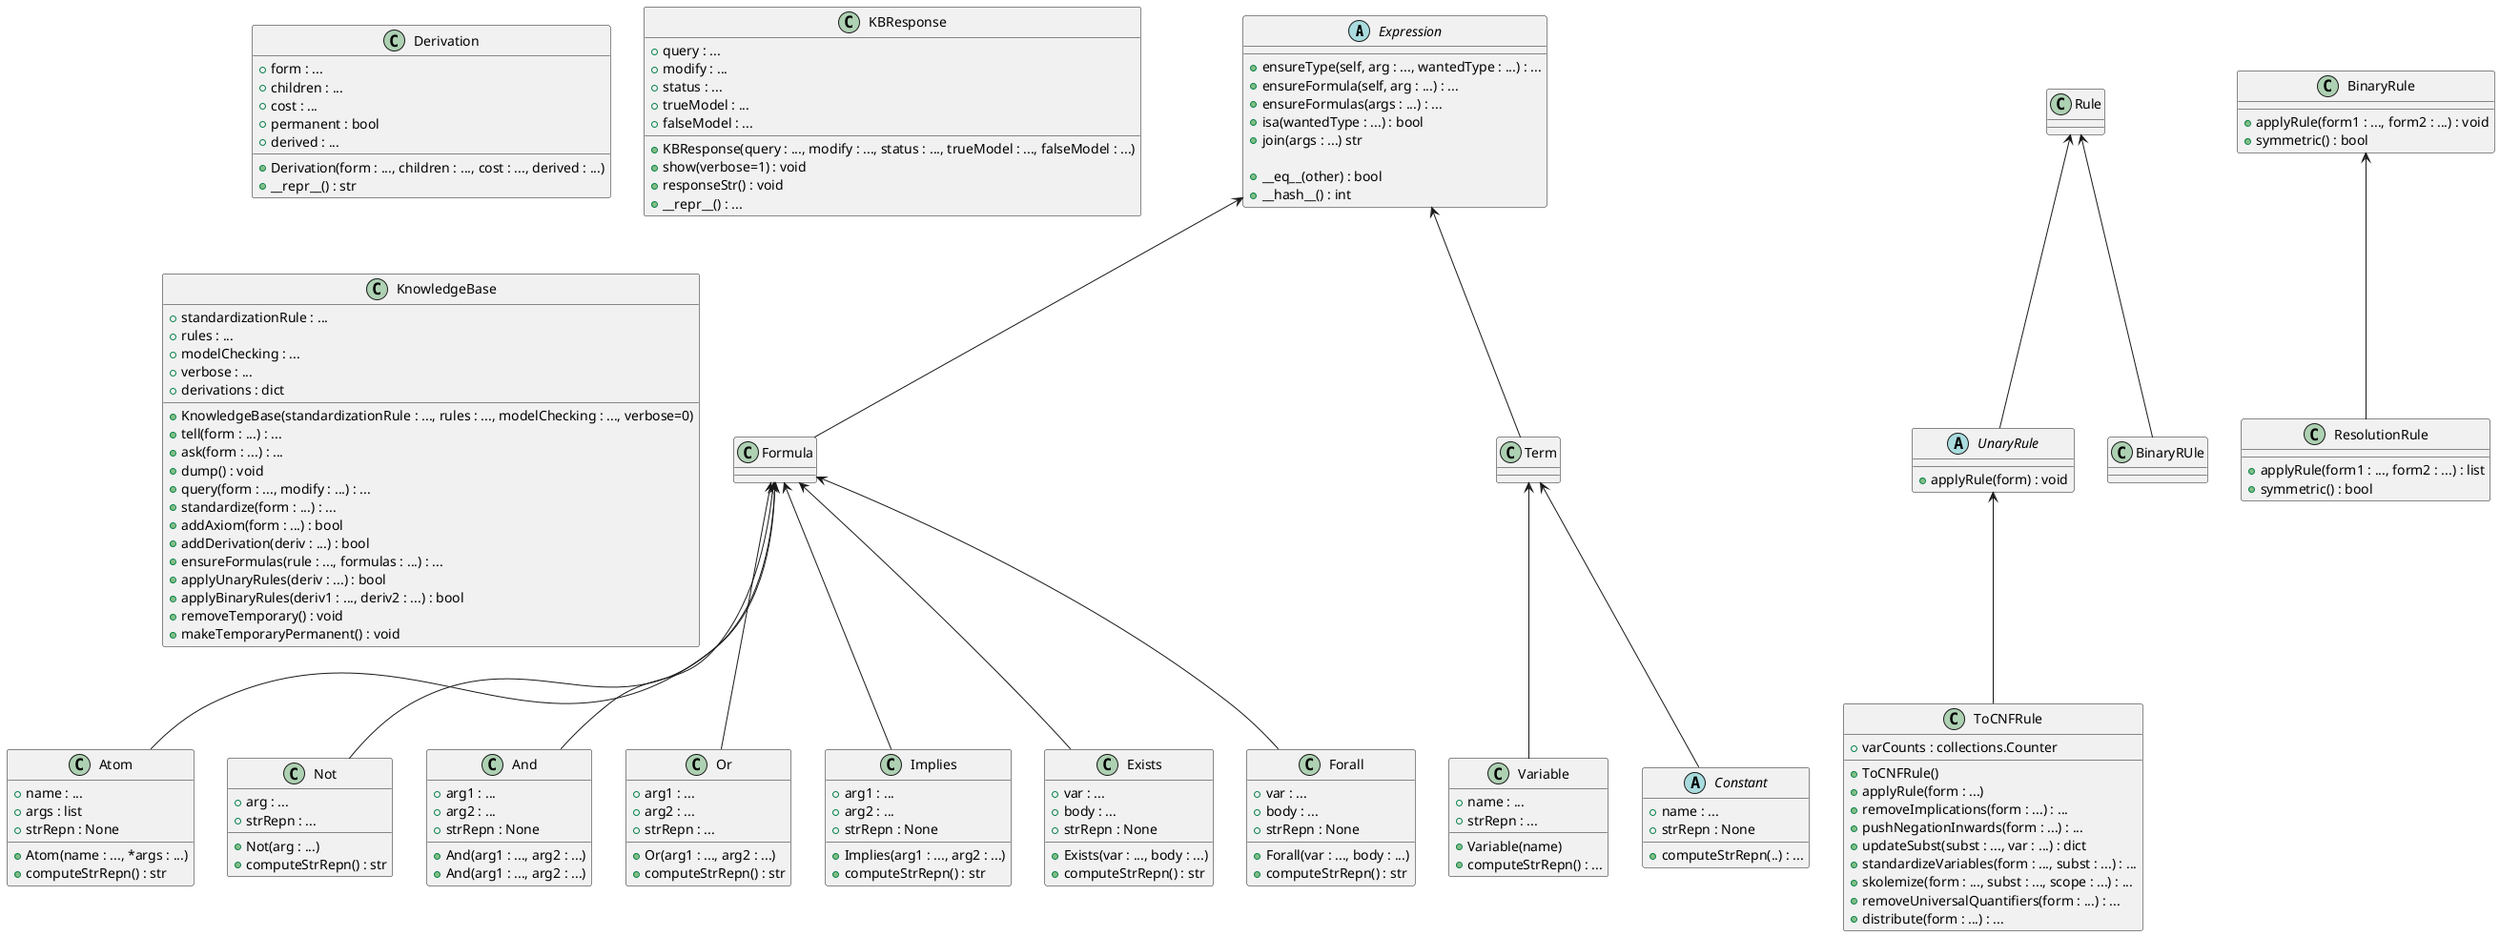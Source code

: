 @startuml
'https://plantuml.com/class-diagram
Expression <-- Formula
Expression <-- Term
Term <-- Variable
Term <-- Constant
Formula <-- Atom
Formula <-- Not
Formula <-- And
Formula <-- Or
Formula <-- Implies
Formula <-- Exists
Formula <-- Forall
Rule <-- UnaryRule
Rule <-- BinaryRUle
UnaryRule <-- ToCNFRule
BinaryRule <-- ResolutionRule

class Expression{
    +ensureType(self, arg : ..., wantedType : ...) : ...
    +ensureFormula(self, arg : ...) : ...
    +ensureFormulas(args : ...) : ...
    +isa(wantedType : ...) : bool
    +join(args : ...) str

    +__eq__(other) : bool
    +__hash__() : int
    }
abstract Expression

class Variable{
    +name : ...
    +strRepn : ...

    +Variable(name)
    +computeStrRepn() : ...
}

class Constant{
    +name : ...
    +strRepn : None

    +computeStrRepn(..) : ...
}
abstract Constant

class Atom{
    +name : ...
    +args : list
    +strRepn : None

    +Atom(name : ..., *args : ...)
    +computeStrRepn() : str
}

class Not{
    +arg : ...
    +strRepn : ...

    +Not(arg : ...)
    +computeStrRepn() : str
}

class And{
    +arg1 : ...
    +arg2 : ...
    +strRepn : None

    +And(arg1 : ..., arg2 : ...)
    +And(arg1 : ..., arg2 : ...)
}

class Or{
    +arg1 : ...
    +arg2 : ...
    +strRepn : ...

    +Or(arg1 : ..., arg2 : ...)
    +computeStrRepn() : str
}

class Implies{
    +arg1 : ...
    +arg2 : ...
    +strRepn : None

    +Implies(arg1 : ..., arg2 : ...)
    +computeStrRepn() : str
}

class Exists{
    +var : ...
    +body : ...
    +strRepn : None

    +Exists(var : ..., body : ...)
    +computeStrRepn() : str
}

class Forall{
    +var : ...
    +body : ...
    +strRepn : None

    +Forall(var : ..., body : ...)
    +computeStrRepn() : str
}

class Rule{
}

class UnaryRule{
    +applyRule(form) : void
}
abstract UnaryRule

class BinaryRule{
    +applyRule(form1 : ..., form2 : ...) : void
    +symmetric() : bool
}

class ToCNFRule{
    +varCounts : collections.Counter

    +ToCNFRule()
    +applyRule(form : ...)
    +removeImplications(form : ...) : ...
    +pushNegationInwards(form : ...) : ...
    +updateSubst(subst : ..., var : ...) : dict
    +standardizeVariables(form : ..., subst : ...) : ...
    +skolemize(form : ..., subst : ..., scope : ...) : ...
    +removeUniversalQuantifiers(form : ...) : ...
    +distribute(form : ...) : ...
}

class ResolutionRule{
    +applyRule(form1 : ..., form2 : ...) : list
    +symmetric() : bool
}

class Derivation{
    +form : ...
    +children : ...
    +cost : ...
    +permanent : bool
    +derived : ...

    +Derivation(form : ..., children : ..., cost : ..., derived : ...)
    +__repr__() : str
}

class KBResponse{
    +query : ...
    +modify : ...
    +status : ...
    +trueModel : ...
    +falseModel : ...

    +KBResponse(query : ..., modify : ..., status : ..., trueModel : ..., falseModel : ...)
    +show(verbose=1) : void
    +responseStr() : void
    +__repr__() : ...
}

class KnowledgeBase{
    +standardizationRule : ...
    +rules : ...
    +modelChecking : ...
    +verbose : ...
    +derivations : dict

    +KnowledgeBase(standardizationRule : ..., rules : ..., modelChecking : ..., verbose=0)
    +tell(form : ...) : ...
    +ask(form : ...) : ...
    +dump() : void
    +query(form : ..., modify : ...) : ...
    +standardize(form : ...) : ...
    +addAxiom(form : ...) : bool
    +addDerivation(deriv : ...) : bool
    +ensureFormulas(rule : ..., formulas : ...) : ...
    +applyUnaryRules(deriv : ...) : bool
    +applyBinaryRules(deriv1 : ..., deriv2 : ...) : bool
    +removeTemporary() : void
    +makeTemporaryPermanent() : void
}
@enduml